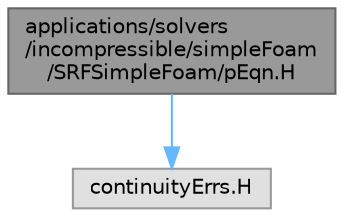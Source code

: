 digraph "applications/solvers/incompressible/simpleFoam/SRFSimpleFoam/pEqn.H"
{
 // LATEX_PDF_SIZE
  bgcolor="transparent";
  edge [fontname=Helvetica,fontsize=10,labelfontname=Helvetica,labelfontsize=10];
  node [fontname=Helvetica,fontsize=10,shape=box,height=0.2,width=0.4];
  Node1 [id="Node000001",label="applications/solvers\l/incompressible/simpleFoam\l/SRFSimpleFoam/pEqn.H",height=0.2,width=0.4,color="gray40", fillcolor="grey60", style="filled", fontcolor="black",tooltip=" "];
  Node1 -> Node2 [id="edge1_Node000001_Node000002",color="steelblue1",style="solid",tooltip=" "];
  Node2 [id="Node000002",label="continuityErrs.H",height=0.2,width=0.4,color="grey60", fillcolor="#E0E0E0", style="filled",tooltip=" "];
}

